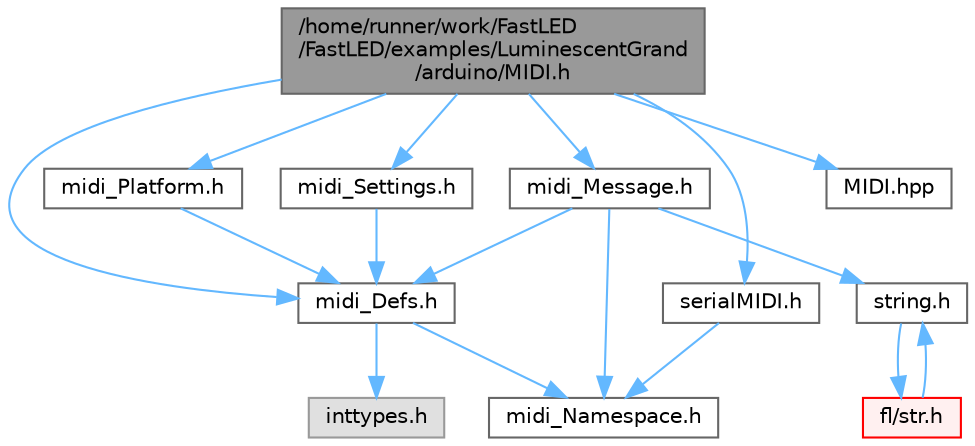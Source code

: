 digraph "/home/runner/work/FastLED/FastLED/examples/LuminescentGrand/arduino/MIDI.h"
{
 // INTERACTIVE_SVG=YES
 // LATEX_PDF_SIZE
  bgcolor="transparent";
  edge [fontname=Helvetica,fontsize=10,labelfontname=Helvetica,labelfontsize=10];
  node [fontname=Helvetica,fontsize=10,shape=box,height=0.2,width=0.4];
  Node1 [id="Node000001",label="/home/runner/work/FastLED\l/FastLED/examples/LuminescentGrand\l/arduino/MIDI.h",height=0.2,width=0.4,color="gray40", fillcolor="grey60", style="filled", fontcolor="black",tooltip="MIDI Library for the Arduino."];
  Node1 -> Node2 [id="edge1_Node000001_Node000002",color="steelblue1",style="solid",tooltip=" "];
  Node2 [id="Node000002",label="midi_Defs.h",height=0.2,width=0.4,color="grey40", fillcolor="white", style="filled",URL="$d8/dd0/midi___defs_8h.html",tooltip="MIDI Library for the Arduino - Definitions."];
  Node2 -> Node3 [id="edge2_Node000002_Node000003",color="steelblue1",style="solid",tooltip=" "];
  Node3 [id="Node000003",label="midi_Namespace.h",height=0.2,width=0.4,color="grey40", fillcolor="white", style="filled",URL="$df/dce/midi___namespace_8h.html",tooltip="MIDI Library for the Arduino - Namespace declaration."];
  Node2 -> Node4 [id="edge3_Node000002_Node000004",color="steelblue1",style="solid",tooltip=" "];
  Node4 [id="Node000004",label="inttypes.h",height=0.2,width=0.4,color="grey60", fillcolor="#E0E0E0", style="filled",tooltip=" "];
  Node1 -> Node5 [id="edge4_Node000001_Node000005",color="steelblue1",style="solid",tooltip=" "];
  Node5 [id="Node000005",label="midi_Platform.h",height=0.2,width=0.4,color="grey40", fillcolor="white", style="filled",URL="$d0/dc7/midi___platform_8h.html",tooltip="MIDI Library for the Arduino - Platform @license MIT - Copyright (c) 2015 Francois Best."];
  Node5 -> Node2 [id="edge5_Node000005_Node000002",color="steelblue1",style="solid",tooltip=" "];
  Node1 -> Node6 [id="edge6_Node000001_Node000006",color="steelblue1",style="solid",tooltip=" "];
  Node6 [id="Node000006",label="midi_Settings.h",height=0.2,width=0.4,color="grey40", fillcolor="white", style="filled",URL="$df/d80/midi___settings_8h.html",tooltip="MIDI Library for the Arduino - Settings."];
  Node6 -> Node2 [id="edge7_Node000006_Node000002",color="steelblue1",style="solid",tooltip=" "];
  Node1 -> Node7 [id="edge8_Node000001_Node000007",color="steelblue1",style="solid",tooltip=" "];
  Node7 [id="Node000007",label="midi_Message.h",height=0.2,width=0.4,color="grey40", fillcolor="white", style="filled",URL="$d0/d7c/midi___message_8h.html",tooltip="MIDI Library for the Arduino - Message struct definition."];
  Node7 -> Node3 [id="edge9_Node000007_Node000003",color="steelblue1",style="solid",tooltip=" "];
  Node7 -> Node2 [id="edge10_Node000007_Node000002",color="steelblue1",style="solid",tooltip=" "];
  Node7 -> Node8 [id="edge11_Node000007_Node000008",color="steelblue1",style="solid",tooltip=" "];
  Node8 [id="Node000008",label="string.h",height=0.2,width=0.4,color="grey40", fillcolor="white", style="filled",URL="$da/d66/string_8h.html",tooltip=" "];
  Node8 -> Node9 [id="edge12_Node000008_Node000009",color="steelblue1",style="solid",tooltip=" "];
  Node9 [id="Node000009",label="fl/str.h",height=0.2,width=0.4,color="red", fillcolor="#FFF0F0", style="filled",URL="$d1/d93/str_8h.html",tooltip=" "];
  Node9 -> Node8 [id="edge13_Node000009_Node000008",color="steelblue1",style="solid",tooltip=" "];
  Node1 -> Node31 [id="edge14_Node000001_Node000031",color="steelblue1",style="solid",tooltip=" "];
  Node31 [id="Node000031",label="serialMIDI.h",height=0.2,width=0.4,color="grey40", fillcolor="white", style="filled",URL="$db/dff/serial_m_i_d_i_8h.html",tooltip="MIDI Library for the Arduino - Platform @license MIT - Copyright (c) 2015 Francois Best."];
  Node31 -> Node3 [id="edge15_Node000031_Node000003",color="steelblue1",style="solid",tooltip=" "];
  Node1 -> Node32 [id="edge16_Node000001_Node000032",color="steelblue1",style="solid",tooltip=" "];
  Node32 [id="Node000032",label="MIDI.hpp",height=0.2,width=0.4,color="grey40", fillcolor="white", style="filled",URL="$de/d99/_m_i_d_i_8hpp.html",tooltip="MIDI Library for the Arduino - Inline implementations."];
}
